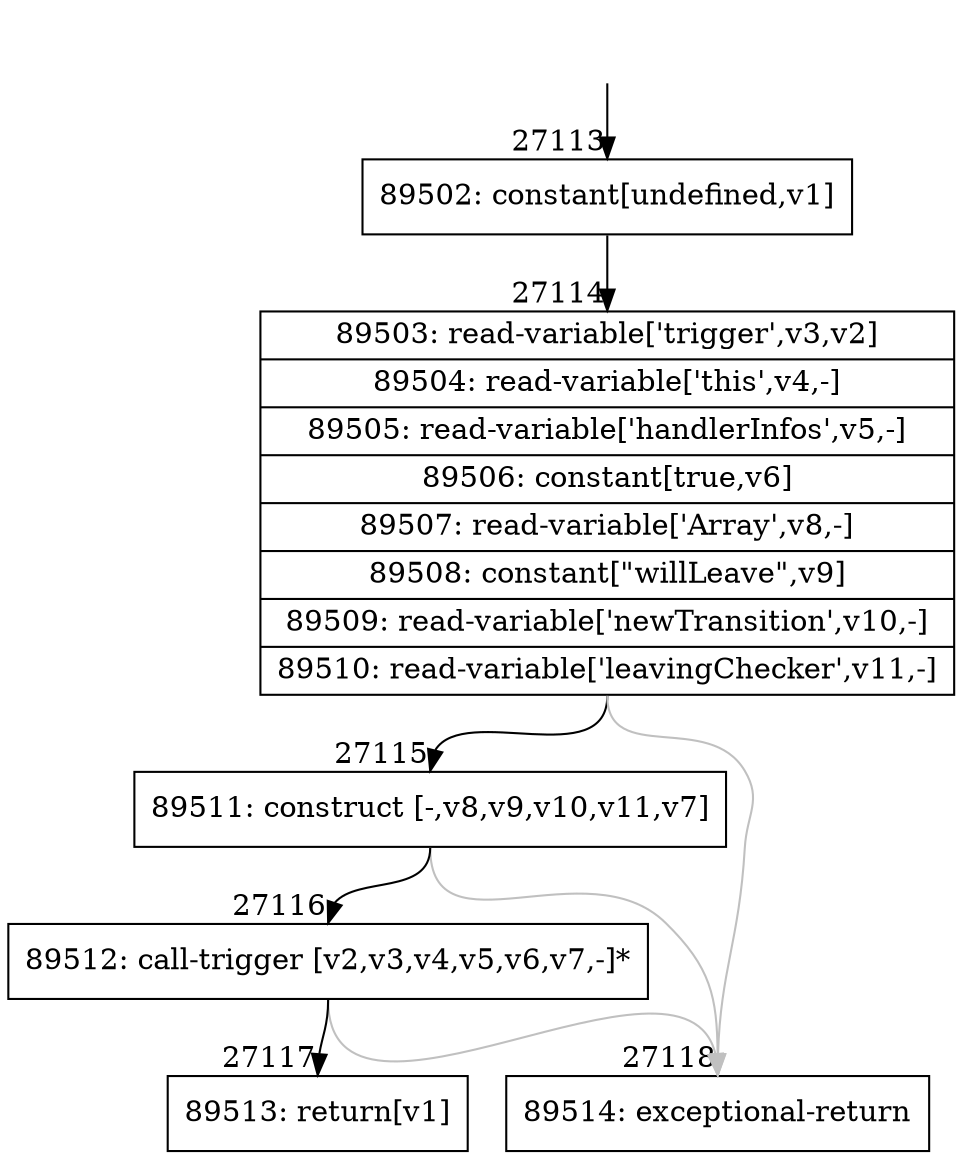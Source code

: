 digraph {
rankdir="TD"
BB_entry2376[shape=none,label=""];
BB_entry2376 -> BB27113 [tailport=s, headport=n, headlabel="    27113"]
BB27113 [shape=record label="{89502: constant[undefined,v1]}" ] 
BB27113 -> BB27114 [tailport=s, headport=n, headlabel="      27114"]
BB27114 [shape=record label="{89503: read-variable['trigger',v3,v2]|89504: read-variable['this',v4,-]|89505: read-variable['handlerInfos',v5,-]|89506: constant[true,v6]|89507: read-variable['Array',v8,-]|89508: constant[\"willLeave\",v9]|89509: read-variable['newTransition',v10,-]|89510: read-variable['leavingChecker',v11,-]}" ] 
BB27114 -> BB27115 [tailport=s, headport=n, headlabel="      27115"]
BB27114 -> BB27118 [tailport=s, headport=n, color=gray, headlabel="      27118"]
BB27115 [shape=record label="{89511: construct [-,v8,v9,v10,v11,v7]}" ] 
BB27115 -> BB27116 [tailport=s, headport=n, headlabel="      27116"]
BB27115 -> BB27118 [tailport=s, headport=n, color=gray]
BB27116 [shape=record label="{89512: call-trigger [v2,v3,v4,v5,v6,v7,-]*}" ] 
BB27116 -> BB27117 [tailport=s, headport=n, headlabel="      27117"]
BB27116 -> BB27118 [tailport=s, headport=n, color=gray]
BB27117 [shape=record label="{89513: return[v1]}" ] 
BB27118 [shape=record label="{89514: exceptional-return}" ] 
//#$~ 48848
}

